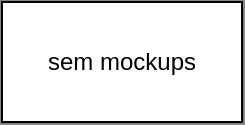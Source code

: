 <mxfile version="14.2.4" type="embed">
    <diagram id="xaqu7M64llhmUzALU_Qg" name="Page-1">
        <mxGraphModel dx="1352" dy="781" grid="1" gridSize="10" guides="1" tooltips="1" connect="1" arrows="1" fold="1" page="1" pageScale="1" pageWidth="827" pageHeight="1169" background="#858585" math="0" shadow="0">
            <root>
                <mxCell id="0"/>
                <mxCell id="1" parent="0"/>
                <mxCell id="2" value="sem mockups" style="rounded=0;whiteSpace=wrap;html=1;fillColor=#FFFFFF;fontColor=#000000;" vertex="1" parent="1">
                    <mxGeometry x="360" y="90" width="120" height="60" as="geometry"/>
                </mxCell>
            </root>
        </mxGraphModel>
    </diagram>
</mxfile>